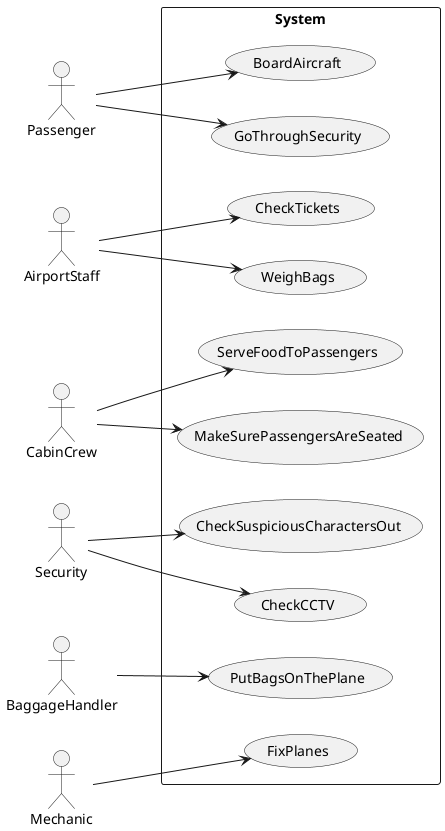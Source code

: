 @startuml
left to right direction
actor Passenger
actor AirportStaff
actor CabinCrew
actor Security
actor BaggageHandler
actor Mechanic
rectangle System {
usecase BoardAircraft
usecase GoThroughSecurity
usecase FixPlanes
usecase CheckSuspiciousCharactersOut
usecase CheckCCTV
usecase CheckTickets
usecase WeighBags
usecase PutBagsOnThePlane
usecase ServeFoodToPassengers
usecase MakeSurePassengersAreSeated
Passenger --> BoardAircraft
Passenger --> GoThroughSecurity
Mechanic --> FixPlanes
Security --> CheckSuspiciousCharactersOut
Security --> CheckCCTV
AirportStaff --> CheckTickets
AirportStaff --> WeighBags
BaggageHandler --> PutBagsOnThePlane
CabinCrew --> ServeFoodToPassengers
CabinCrew --> MakeSurePassengersAreSeated
}
@enduml
